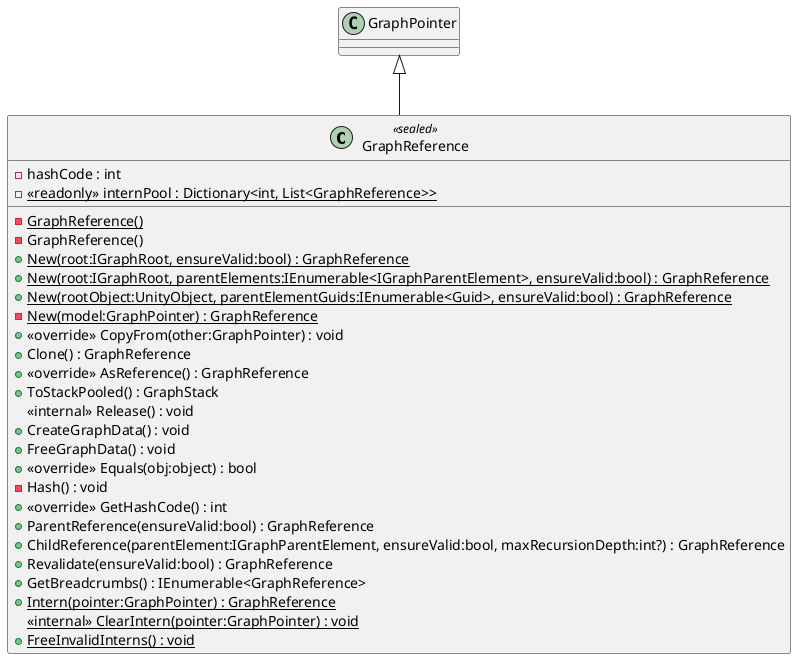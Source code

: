 @startuml
class GraphReference <<sealed>> {
    {static} - GraphReference()
    - GraphReference()
    + {static} New(root:IGraphRoot, ensureValid:bool) : GraphReference
    + {static} New(root:IGraphRoot, parentElements:IEnumerable<IGraphParentElement>, ensureValid:bool) : GraphReference
    + {static} New(rootObject:UnityObject, parentElementGuids:IEnumerable<Guid>, ensureValid:bool) : GraphReference
    - {static} New(model:GraphPointer) : GraphReference
    + <<override>> CopyFrom(other:GraphPointer) : void
    + Clone() : GraphReference
    + <<override>> AsReference() : GraphReference
    + ToStackPooled() : GraphStack
    <<internal>> Release() : void
    + CreateGraphData() : void
    + FreeGraphData() : void
    - hashCode : int
    + <<override>> Equals(obj:object) : bool
    - Hash() : void
    + <<override>> GetHashCode() : int
    + ParentReference(ensureValid:bool) : GraphReference
    + ChildReference(parentElement:IGraphParentElement, ensureValid:bool, maxRecursionDepth:int?) : GraphReference
    + Revalidate(ensureValid:bool) : GraphReference
    + GetBreadcrumbs() : IEnumerable<GraphReference>
    - {static} <<readonly>> internPool : Dictionary<int, List<GraphReference>>
    + {static} Intern(pointer:GraphPointer) : GraphReference
    <<internal>> {static} ClearIntern(pointer:GraphPointer) : void
    + {static} FreeInvalidInterns() : void
}
GraphPointer <|-- GraphReference
@enduml
